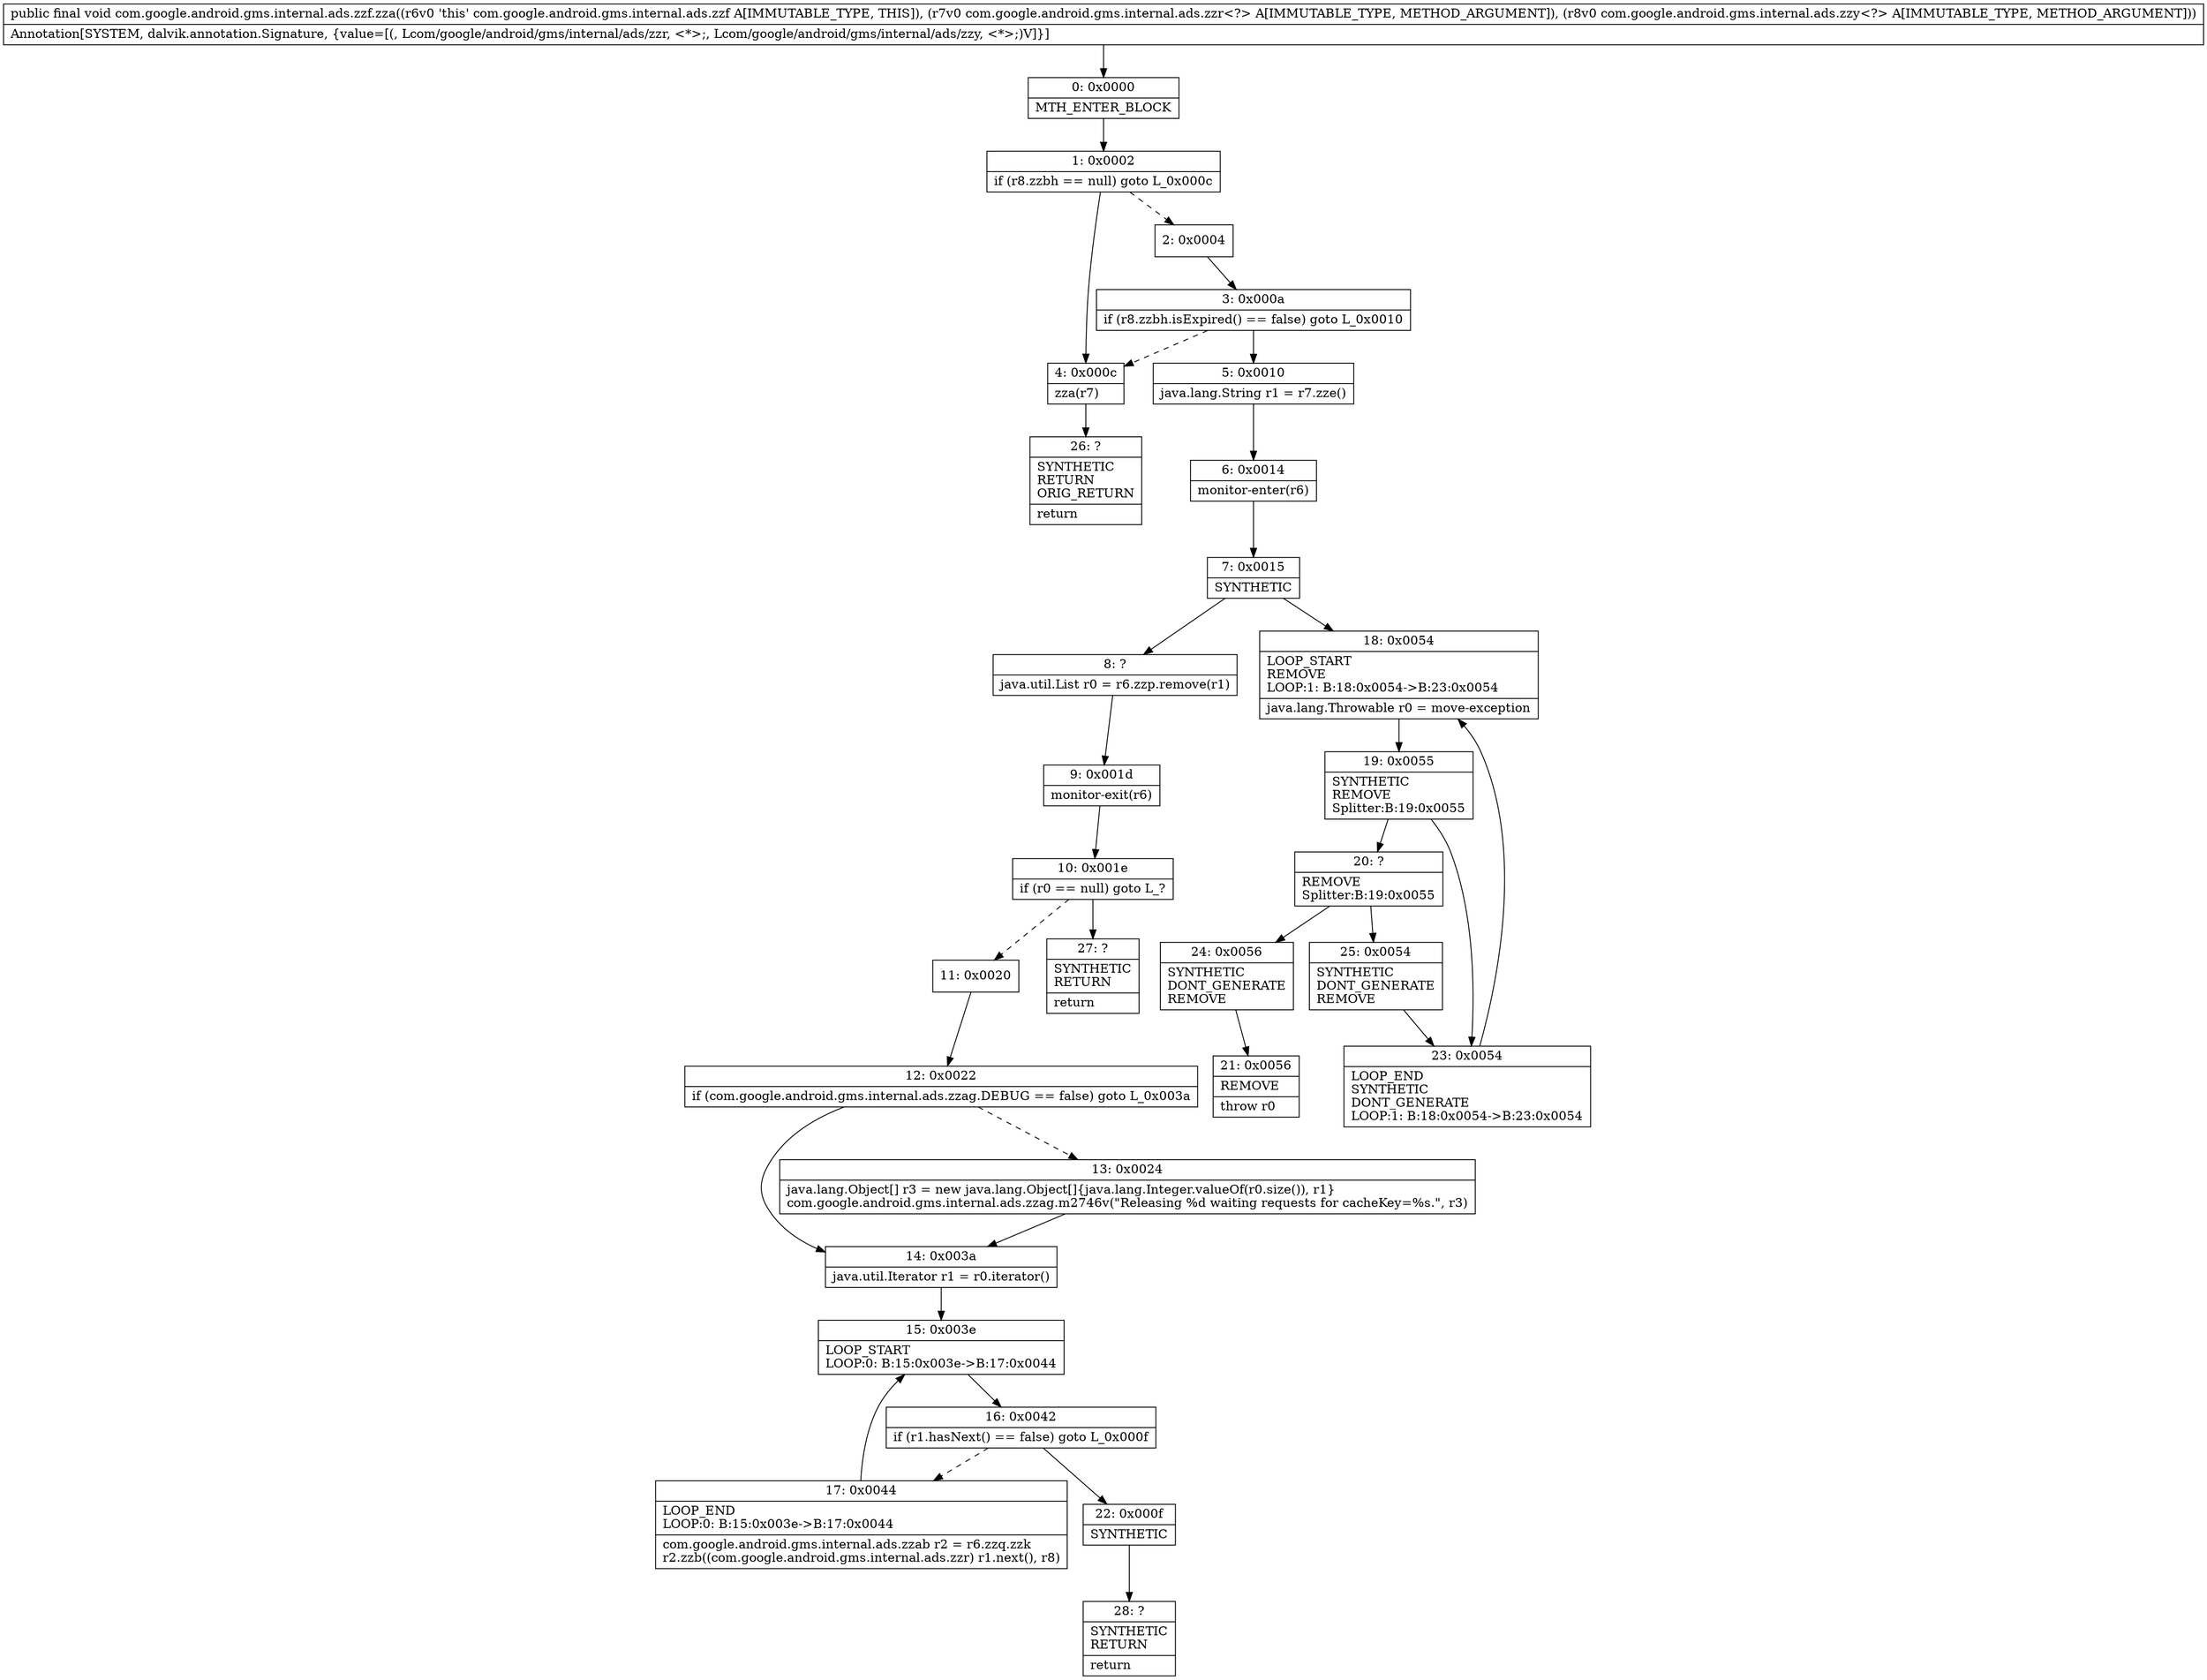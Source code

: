 digraph "CFG forcom.google.android.gms.internal.ads.zzf.zza(Lcom\/google\/android\/gms\/internal\/ads\/zzr;Lcom\/google\/android\/gms\/internal\/ads\/zzy;)V" {
Node_0 [shape=record,label="{0\:\ 0x0000|MTH_ENTER_BLOCK\l}"];
Node_1 [shape=record,label="{1\:\ 0x0002|if (r8.zzbh == null) goto L_0x000c\l}"];
Node_2 [shape=record,label="{2\:\ 0x0004}"];
Node_3 [shape=record,label="{3\:\ 0x000a|if (r8.zzbh.isExpired() == false) goto L_0x0010\l}"];
Node_4 [shape=record,label="{4\:\ 0x000c|zza(r7)\l}"];
Node_5 [shape=record,label="{5\:\ 0x0010|java.lang.String r1 = r7.zze()\l}"];
Node_6 [shape=record,label="{6\:\ 0x0014|monitor\-enter(r6)\l}"];
Node_7 [shape=record,label="{7\:\ 0x0015|SYNTHETIC\l}"];
Node_8 [shape=record,label="{8\:\ ?|java.util.List r0 = r6.zzp.remove(r1)\l}"];
Node_9 [shape=record,label="{9\:\ 0x001d|monitor\-exit(r6)\l}"];
Node_10 [shape=record,label="{10\:\ 0x001e|if (r0 == null) goto L_?\l}"];
Node_11 [shape=record,label="{11\:\ 0x0020}"];
Node_12 [shape=record,label="{12\:\ 0x0022|if (com.google.android.gms.internal.ads.zzag.DEBUG == false) goto L_0x003a\l}"];
Node_13 [shape=record,label="{13\:\ 0x0024|java.lang.Object[] r3 = new java.lang.Object[]\{java.lang.Integer.valueOf(r0.size()), r1\}\lcom.google.android.gms.internal.ads.zzag.m2746v(\"Releasing %d waiting requests for cacheKey=%s.\", r3)\l}"];
Node_14 [shape=record,label="{14\:\ 0x003a|java.util.Iterator r1 = r0.iterator()\l}"];
Node_15 [shape=record,label="{15\:\ 0x003e|LOOP_START\lLOOP:0: B:15:0x003e\-\>B:17:0x0044\l}"];
Node_16 [shape=record,label="{16\:\ 0x0042|if (r1.hasNext() == false) goto L_0x000f\l}"];
Node_17 [shape=record,label="{17\:\ 0x0044|LOOP_END\lLOOP:0: B:15:0x003e\-\>B:17:0x0044\l|com.google.android.gms.internal.ads.zzab r2 = r6.zzq.zzk\lr2.zzb((com.google.android.gms.internal.ads.zzr) r1.next(), r8)\l}"];
Node_18 [shape=record,label="{18\:\ 0x0054|LOOP_START\lREMOVE\lLOOP:1: B:18:0x0054\-\>B:23:0x0054\l|java.lang.Throwable r0 = move\-exception\l}"];
Node_19 [shape=record,label="{19\:\ 0x0055|SYNTHETIC\lREMOVE\lSplitter:B:19:0x0055\l}"];
Node_20 [shape=record,label="{20\:\ ?|REMOVE\lSplitter:B:19:0x0055\l}"];
Node_21 [shape=record,label="{21\:\ 0x0056|REMOVE\l|throw r0\l}"];
Node_22 [shape=record,label="{22\:\ 0x000f|SYNTHETIC\l}"];
Node_23 [shape=record,label="{23\:\ 0x0054|LOOP_END\lSYNTHETIC\lDONT_GENERATE\lLOOP:1: B:18:0x0054\-\>B:23:0x0054\l}"];
Node_24 [shape=record,label="{24\:\ 0x0056|SYNTHETIC\lDONT_GENERATE\lREMOVE\l}"];
Node_25 [shape=record,label="{25\:\ 0x0054|SYNTHETIC\lDONT_GENERATE\lREMOVE\l}"];
Node_26 [shape=record,label="{26\:\ ?|SYNTHETIC\lRETURN\lORIG_RETURN\l|return\l}"];
Node_27 [shape=record,label="{27\:\ ?|SYNTHETIC\lRETURN\l|return\l}"];
Node_28 [shape=record,label="{28\:\ ?|SYNTHETIC\lRETURN\l|return\l}"];
MethodNode[shape=record,label="{public final void com.google.android.gms.internal.ads.zzf.zza((r6v0 'this' com.google.android.gms.internal.ads.zzf A[IMMUTABLE_TYPE, THIS]), (r7v0 com.google.android.gms.internal.ads.zzr\<?\> A[IMMUTABLE_TYPE, METHOD_ARGUMENT]), (r8v0 com.google.android.gms.internal.ads.zzy\<?\> A[IMMUTABLE_TYPE, METHOD_ARGUMENT]))  | Annotation[SYSTEM, dalvik.annotation.Signature, \{value=[(, Lcom\/google\/android\/gms\/internal\/ads\/zzr, \<*\>;, Lcom\/google\/android\/gms\/internal\/ads\/zzy, \<*\>;)V]\}]\l}"];
MethodNode -> Node_0;
Node_0 -> Node_1;
Node_1 -> Node_2[style=dashed];
Node_1 -> Node_4;
Node_2 -> Node_3;
Node_3 -> Node_4[style=dashed];
Node_3 -> Node_5;
Node_4 -> Node_26;
Node_5 -> Node_6;
Node_6 -> Node_7;
Node_7 -> Node_8;
Node_7 -> Node_18;
Node_8 -> Node_9;
Node_9 -> Node_10;
Node_10 -> Node_11[style=dashed];
Node_10 -> Node_27;
Node_11 -> Node_12;
Node_12 -> Node_13[style=dashed];
Node_12 -> Node_14;
Node_13 -> Node_14;
Node_14 -> Node_15;
Node_15 -> Node_16;
Node_16 -> Node_17[style=dashed];
Node_16 -> Node_22;
Node_17 -> Node_15;
Node_18 -> Node_19;
Node_19 -> Node_20;
Node_19 -> Node_23;
Node_20 -> Node_24;
Node_20 -> Node_25;
Node_22 -> Node_28;
Node_23 -> Node_18;
Node_24 -> Node_21;
Node_25 -> Node_23;
}

